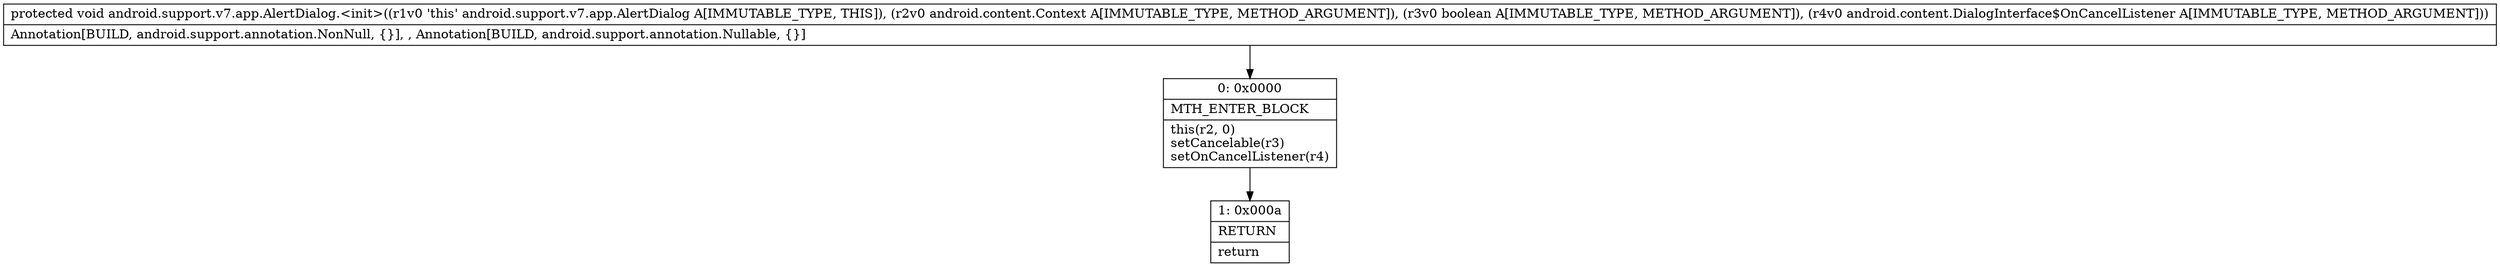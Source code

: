 digraph "CFG forandroid.support.v7.app.AlertDialog.\<init\>(Landroid\/content\/Context;ZLandroid\/content\/DialogInterface$OnCancelListener;)V" {
Node_0 [shape=record,label="{0\:\ 0x0000|MTH_ENTER_BLOCK\l|this(r2, 0)\lsetCancelable(r3)\lsetOnCancelListener(r4)\l}"];
Node_1 [shape=record,label="{1\:\ 0x000a|RETURN\l|return\l}"];
MethodNode[shape=record,label="{protected void android.support.v7.app.AlertDialog.\<init\>((r1v0 'this' android.support.v7.app.AlertDialog A[IMMUTABLE_TYPE, THIS]), (r2v0 android.content.Context A[IMMUTABLE_TYPE, METHOD_ARGUMENT]), (r3v0 boolean A[IMMUTABLE_TYPE, METHOD_ARGUMENT]), (r4v0 android.content.DialogInterface$OnCancelListener A[IMMUTABLE_TYPE, METHOD_ARGUMENT]))  | Annotation[BUILD, android.support.annotation.NonNull, \{\}], , Annotation[BUILD, android.support.annotation.Nullable, \{\}]\l}"];
MethodNode -> Node_0;
Node_0 -> Node_1;
}

